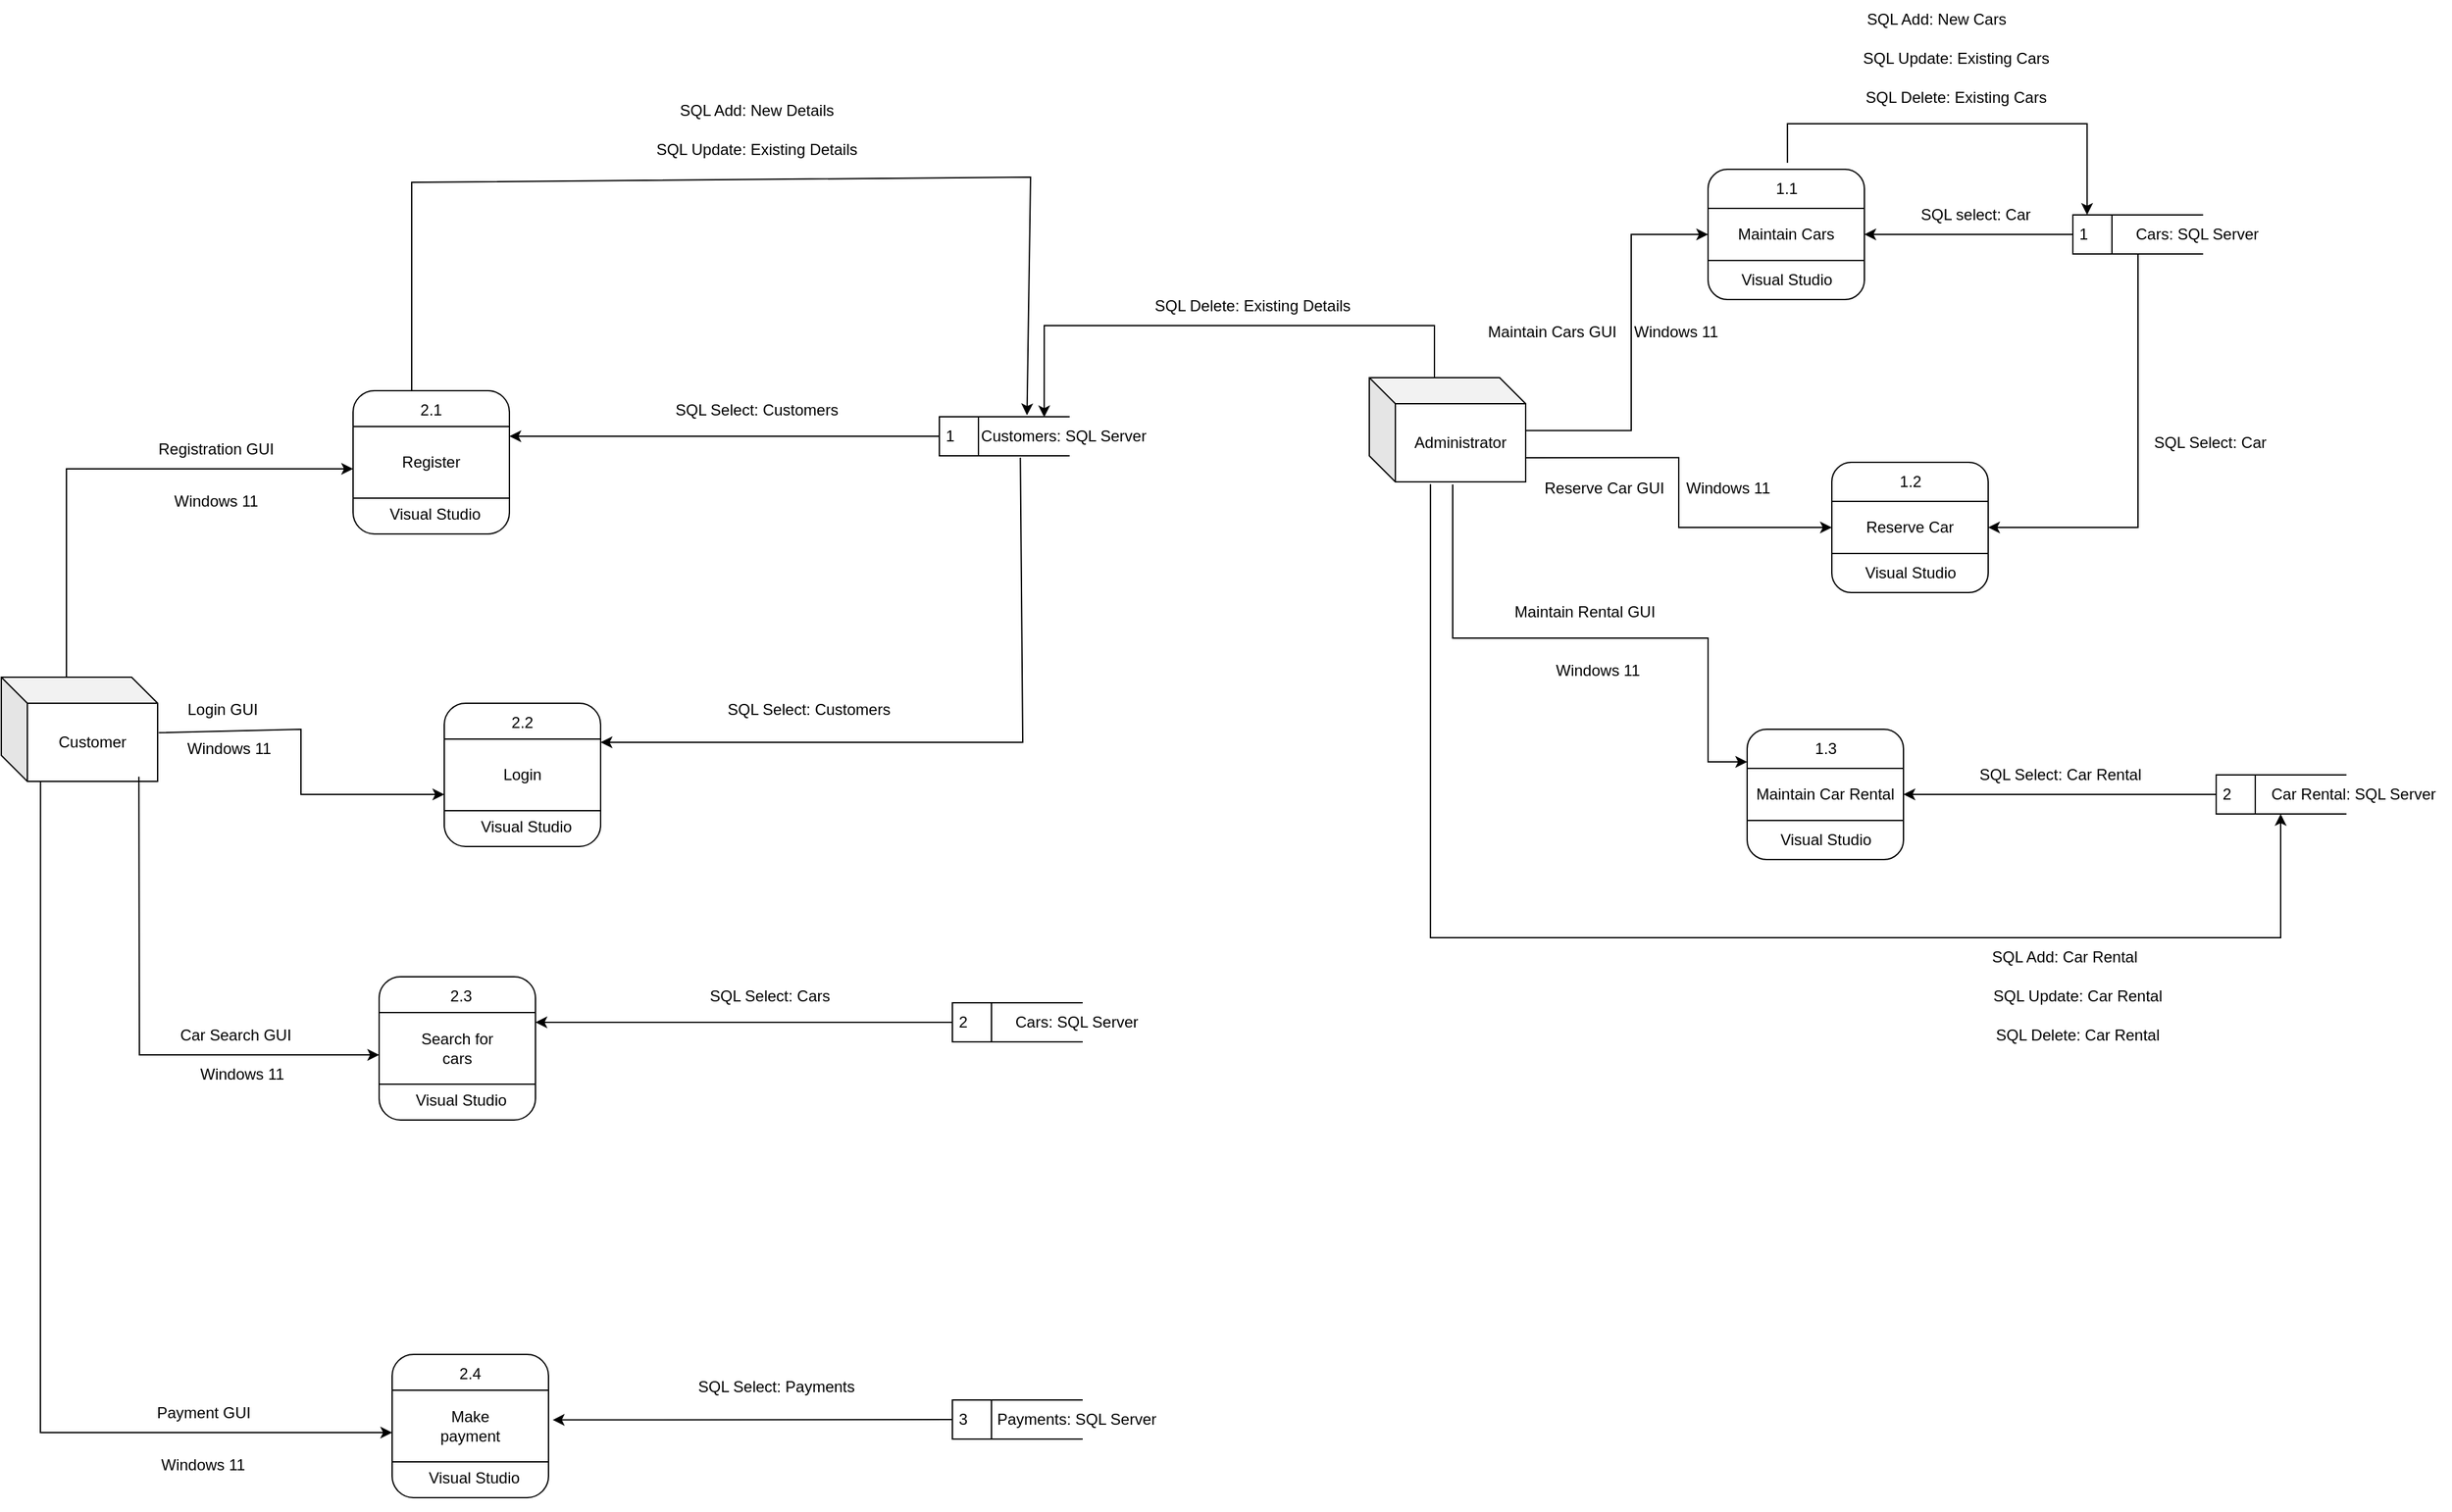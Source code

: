 <mxfile version="24.7.5">
  <diagram id="wpX-m4dD9K_FpWksrhWs" name="Page-1">
    <mxGraphModel dx="2072" dy="1308" grid="1" gridSize="10" guides="1" tooltips="1" connect="1" arrows="1" fold="1" page="1" pageScale="1" pageWidth="2339" pageHeight="3300" math="0" shadow="0">
      <root>
        <mxCell id="0" />
        <mxCell id="1" parent="0" />
        <mxCell id="xrAz5xTqvXuiLy7rIOPw-1" value="" style="group" vertex="1" connectable="0" parent="1">
          <mxGeometry x="30" y="300" width="1880" height="1160" as="geometry" />
        </mxCell>
        <mxCell id="g4HfAdTOZD5kONe--XSP-64" value="" style="group" parent="xrAz5xTqvXuiLy7rIOPw-1" vertex="1" connectable="0">
          <mxGeometry y="70" width="900" height="1090" as="geometry" />
        </mxCell>
        <mxCell id="g4HfAdTOZD5kONe--XSP-1" value="Customer" style="shape=cube;whiteSpace=wrap;html=1;boundedLbl=1;backgroundOutline=1;darkOpacity=0.05;darkOpacity2=0.1;movable=1;resizable=1;rotatable=1;deletable=1;editable=1;locked=0;connectable=1;" parent="g4HfAdTOZD5kONe--XSP-64" vertex="1">
          <mxGeometry y="450" width="120" height="80" as="geometry" />
        </mxCell>
        <mxCell id="g4HfAdTOZD5kONe--XSP-2" value="" style="group;movable=1;resizable=1;rotatable=1;deletable=1;editable=1;locked=0;connectable=1;" parent="g4HfAdTOZD5kONe--XSP-64" vertex="1" connectable="0">
          <mxGeometry x="270" y="230" width="120" height="120" as="geometry" />
        </mxCell>
        <mxCell id="g4HfAdTOZD5kONe--XSP-3" value="" style="rounded=1;whiteSpace=wrap;html=1;movable=1;resizable=1;rotatable=1;deletable=1;editable=1;locked=0;connectable=1;" parent="g4HfAdTOZD5kONe--XSP-2" vertex="1">
          <mxGeometry width="120" height="110" as="geometry" />
        </mxCell>
        <mxCell id="g4HfAdTOZD5kONe--XSP-4" value="" style="endArrow=none;html=1;rounded=0;movable=1;resizable=1;rotatable=1;deletable=1;editable=1;locked=0;connectable=1;" parent="g4HfAdTOZD5kONe--XSP-2" edge="1">
          <mxGeometry width="50" height="50" relative="1" as="geometry">
            <mxPoint y="27.5" as="sourcePoint" />
            <mxPoint x="120" y="27.5" as="targetPoint" />
          </mxGeometry>
        </mxCell>
        <mxCell id="g4HfAdTOZD5kONe--XSP-5" value="" style="endArrow=none;html=1;rounded=0;movable=1;resizable=1;rotatable=1;deletable=1;editable=1;locked=0;connectable=1;" parent="g4HfAdTOZD5kONe--XSP-2" edge="1">
          <mxGeometry width="50" height="50" relative="1" as="geometry">
            <mxPoint y="82.5" as="sourcePoint" />
            <mxPoint x="120" y="82.5" as="targetPoint" />
          </mxGeometry>
        </mxCell>
        <mxCell id="g4HfAdTOZD5kONe--XSP-6" value="Register" style="text;html=1;align=center;verticalAlign=middle;whiteSpace=wrap;rounded=0;movable=1;resizable=1;rotatable=1;deletable=1;editable=1;locked=0;connectable=1;" parent="g4HfAdTOZD5kONe--XSP-2" vertex="1">
          <mxGeometry x="30" y="40" width="60" height="30" as="geometry" />
        </mxCell>
        <mxCell id="g4HfAdTOZD5kONe--XSP-7" value="Visual Studio" style="text;html=1;align=center;verticalAlign=middle;whiteSpace=wrap;rounded=0;movable=1;resizable=1;rotatable=1;deletable=1;editable=1;locked=0;connectable=1;" parent="g4HfAdTOZD5kONe--XSP-2" vertex="1">
          <mxGeometry x="22" y="80" width="82" height="30" as="geometry" />
        </mxCell>
        <mxCell id="g4HfAdTOZD5kONe--XSP-8" value="2.1" style="text;html=1;align=center;verticalAlign=middle;whiteSpace=wrap;rounded=0;movable=1;resizable=1;rotatable=1;deletable=1;editable=1;locked=0;connectable=1;" parent="g4HfAdTOZD5kONe--XSP-2" vertex="1">
          <mxGeometry x="30" width="60" height="30" as="geometry" />
        </mxCell>
        <mxCell id="g4HfAdTOZD5kONe--XSP-9" value="" style="endArrow=classic;html=1;rounded=0;edgeStyle=orthogonalEdgeStyle;movable=1;resizable=1;rotatable=1;deletable=1;editable=1;locked=0;connectable=1;" parent="g4HfAdTOZD5kONe--XSP-64" source="g4HfAdTOZD5kONe--XSP-1" edge="1">
          <mxGeometry width="50" height="50" relative="1" as="geometry">
            <mxPoint x="50" y="400" as="sourcePoint" />
            <mxPoint x="270" y="290" as="targetPoint" />
            <Array as="points">
              <mxPoint x="50" y="290" />
            </Array>
          </mxGeometry>
        </mxCell>
        <mxCell id="g4HfAdTOZD5kONe--XSP-10" value="" style="group;movable=1;resizable=1;rotatable=1;deletable=1;editable=1;locked=0;connectable=1;" parent="g4HfAdTOZD5kONe--XSP-64" vertex="1" connectable="0">
          <mxGeometry x="340" y="470" width="120" height="120" as="geometry" />
        </mxCell>
        <mxCell id="g4HfAdTOZD5kONe--XSP-11" value="" style="rounded=1;whiteSpace=wrap;html=1;movable=1;resizable=1;rotatable=1;deletable=1;editable=1;locked=0;connectable=1;" parent="g4HfAdTOZD5kONe--XSP-10" vertex="1">
          <mxGeometry width="120" height="110" as="geometry" />
        </mxCell>
        <mxCell id="g4HfAdTOZD5kONe--XSP-12" value="" style="endArrow=none;html=1;rounded=0;movable=1;resizable=1;rotatable=1;deletable=1;editable=1;locked=0;connectable=1;" parent="g4HfAdTOZD5kONe--XSP-10" edge="1">
          <mxGeometry width="50" height="50" relative="1" as="geometry">
            <mxPoint y="27.5" as="sourcePoint" />
            <mxPoint x="120" y="27.5" as="targetPoint" />
          </mxGeometry>
        </mxCell>
        <mxCell id="g4HfAdTOZD5kONe--XSP-13" value="" style="endArrow=none;html=1;rounded=0;movable=1;resizable=1;rotatable=1;deletable=1;editable=1;locked=0;connectable=1;" parent="g4HfAdTOZD5kONe--XSP-10" edge="1">
          <mxGeometry width="50" height="50" relative="1" as="geometry">
            <mxPoint y="82.5" as="sourcePoint" />
            <mxPoint x="120" y="82.5" as="targetPoint" />
          </mxGeometry>
        </mxCell>
        <mxCell id="g4HfAdTOZD5kONe--XSP-14" value="Login" style="text;html=1;align=center;verticalAlign=middle;whiteSpace=wrap;rounded=0;movable=1;resizable=1;rotatable=1;deletable=1;editable=1;locked=0;connectable=1;" parent="g4HfAdTOZD5kONe--XSP-10" vertex="1">
          <mxGeometry x="30" y="40" width="60" height="30" as="geometry" />
        </mxCell>
        <mxCell id="g4HfAdTOZD5kONe--XSP-15" value="Visual Studio" style="text;html=1;align=center;verticalAlign=middle;whiteSpace=wrap;rounded=0;movable=1;resizable=1;rotatable=1;deletable=1;editable=1;locked=0;connectable=1;" parent="g4HfAdTOZD5kONe--XSP-10" vertex="1">
          <mxGeometry x="22" y="80" width="82" height="30" as="geometry" />
        </mxCell>
        <mxCell id="g4HfAdTOZD5kONe--XSP-16" value="2.2" style="text;html=1;align=center;verticalAlign=middle;whiteSpace=wrap;rounded=0;movable=1;resizable=1;rotatable=1;deletable=1;editable=1;locked=0;connectable=1;" parent="g4HfAdTOZD5kONe--XSP-10" vertex="1">
          <mxGeometry x="30" width="60" height="30" as="geometry" />
        </mxCell>
        <mxCell id="g4HfAdTOZD5kONe--XSP-17" value="" style="endArrow=classic;html=1;rounded=0;exitX=1.007;exitY=0.533;exitDx=0;exitDy=0;exitPerimeter=0;movable=1;resizable=1;rotatable=1;deletable=1;editable=1;locked=0;connectable=1;" parent="g4HfAdTOZD5kONe--XSP-64" source="g4HfAdTOZD5kONe--XSP-1" edge="1">
          <mxGeometry width="50" height="50" relative="1" as="geometry">
            <mxPoint x="240" y="540" as="sourcePoint" />
            <mxPoint x="340" y="540" as="targetPoint" />
            <Array as="points">
              <mxPoint x="230" y="490" />
              <mxPoint x="230" y="540" />
            </Array>
          </mxGeometry>
        </mxCell>
        <mxCell id="g4HfAdTOZD5kONe--XSP-18" value="" style="group;movable=1;resizable=1;rotatable=1;deletable=1;editable=1;locked=0;connectable=1;" parent="g4HfAdTOZD5kONe--XSP-64" vertex="1" connectable="0">
          <mxGeometry x="290" y="680" width="120" height="120" as="geometry" />
        </mxCell>
        <mxCell id="g4HfAdTOZD5kONe--XSP-19" value="" style="rounded=1;whiteSpace=wrap;html=1;movable=1;resizable=1;rotatable=1;deletable=1;editable=1;locked=0;connectable=1;" parent="g4HfAdTOZD5kONe--XSP-18" vertex="1">
          <mxGeometry width="120" height="110" as="geometry" />
        </mxCell>
        <mxCell id="g4HfAdTOZD5kONe--XSP-20" value="" style="endArrow=none;html=1;rounded=0;movable=1;resizable=1;rotatable=1;deletable=1;editable=1;locked=0;connectable=1;" parent="g4HfAdTOZD5kONe--XSP-18" edge="1">
          <mxGeometry width="50" height="50" relative="1" as="geometry">
            <mxPoint y="27.5" as="sourcePoint" />
            <mxPoint x="120" y="27.5" as="targetPoint" />
          </mxGeometry>
        </mxCell>
        <mxCell id="g4HfAdTOZD5kONe--XSP-21" value="" style="endArrow=none;html=1;rounded=0;movable=1;resizable=1;rotatable=1;deletable=1;editable=1;locked=0;connectable=1;" parent="g4HfAdTOZD5kONe--XSP-18" edge="1">
          <mxGeometry width="50" height="50" relative="1" as="geometry">
            <mxPoint y="82.5" as="sourcePoint" />
            <mxPoint x="120" y="82.5" as="targetPoint" />
          </mxGeometry>
        </mxCell>
        <mxCell id="g4HfAdTOZD5kONe--XSP-22" value="Search for cars" style="text;html=1;align=center;verticalAlign=middle;whiteSpace=wrap;rounded=0;movable=1;resizable=1;rotatable=1;deletable=1;editable=1;locked=0;connectable=1;" parent="g4HfAdTOZD5kONe--XSP-18" vertex="1">
          <mxGeometry x="30" y="40" width="60" height="30" as="geometry" />
        </mxCell>
        <mxCell id="g4HfAdTOZD5kONe--XSP-23" value="Visual Studio" style="text;html=1;align=center;verticalAlign=middle;whiteSpace=wrap;rounded=0;movable=1;resizable=1;rotatable=1;deletable=1;editable=1;locked=0;connectable=1;" parent="g4HfAdTOZD5kONe--XSP-18" vertex="1">
          <mxGeometry x="22" y="80" width="82" height="30" as="geometry" />
        </mxCell>
        <mxCell id="g4HfAdTOZD5kONe--XSP-24" value="2.3" style="text;html=1;align=center;verticalAlign=middle;whiteSpace=wrap;rounded=0;movable=1;resizable=1;rotatable=1;deletable=1;editable=1;locked=0;connectable=1;" parent="g4HfAdTOZD5kONe--XSP-18" vertex="1">
          <mxGeometry x="33" width="60" height="30" as="geometry" />
        </mxCell>
        <mxCell id="g4HfAdTOZD5kONe--XSP-25" value="" style="endArrow=classic;html=1;rounded=0;exitX=0.88;exitY=0.954;exitDx=0;exitDy=0;exitPerimeter=0;movable=1;resizable=1;rotatable=1;deletable=1;editable=1;locked=0;connectable=1;" parent="g4HfAdTOZD5kONe--XSP-64" source="g4HfAdTOZD5kONe--XSP-1" edge="1">
          <mxGeometry width="50" height="50" relative="1" as="geometry">
            <mxPoint x="200" y="750" as="sourcePoint" />
            <mxPoint x="290" y="740" as="targetPoint" />
            <Array as="points">
              <mxPoint x="106" y="740" />
            </Array>
          </mxGeometry>
        </mxCell>
        <mxCell id="g4HfAdTOZD5kONe--XSP-26" value="" style="group;movable=1;resizable=1;rotatable=1;deletable=1;editable=1;locked=0;connectable=1;" parent="g4HfAdTOZD5kONe--XSP-64" vertex="1" connectable="0">
          <mxGeometry x="300" y="970" width="120" height="120" as="geometry" />
        </mxCell>
        <mxCell id="g4HfAdTOZD5kONe--XSP-27" value="" style="rounded=1;whiteSpace=wrap;html=1;movable=1;resizable=1;rotatable=1;deletable=1;editable=1;locked=0;connectable=1;" parent="g4HfAdTOZD5kONe--XSP-26" vertex="1">
          <mxGeometry width="120" height="110" as="geometry" />
        </mxCell>
        <mxCell id="g4HfAdTOZD5kONe--XSP-28" value="" style="endArrow=none;html=1;rounded=0;movable=1;resizable=1;rotatable=1;deletable=1;editable=1;locked=0;connectable=1;" parent="g4HfAdTOZD5kONe--XSP-26" edge="1">
          <mxGeometry width="50" height="50" relative="1" as="geometry">
            <mxPoint y="27.5" as="sourcePoint" />
            <mxPoint x="120" y="27.5" as="targetPoint" />
          </mxGeometry>
        </mxCell>
        <mxCell id="g4HfAdTOZD5kONe--XSP-29" value="" style="endArrow=none;html=1;rounded=0;movable=1;resizable=1;rotatable=1;deletable=1;editable=1;locked=0;connectable=1;" parent="g4HfAdTOZD5kONe--XSP-26" edge="1">
          <mxGeometry width="50" height="50" relative="1" as="geometry">
            <mxPoint y="82.5" as="sourcePoint" />
            <mxPoint x="120" y="82.5" as="targetPoint" />
          </mxGeometry>
        </mxCell>
        <mxCell id="g4HfAdTOZD5kONe--XSP-30" value="Make payment" style="text;html=1;align=center;verticalAlign=middle;whiteSpace=wrap;rounded=0;movable=1;resizable=1;rotatable=1;deletable=1;editable=1;locked=0;connectable=1;" parent="g4HfAdTOZD5kONe--XSP-26" vertex="1">
          <mxGeometry x="30" y="40" width="60" height="30" as="geometry" />
        </mxCell>
        <mxCell id="g4HfAdTOZD5kONe--XSP-31" value="Visual Studio" style="text;html=1;align=center;verticalAlign=middle;whiteSpace=wrap;rounded=0;movable=1;resizable=1;rotatable=1;deletable=1;editable=1;locked=0;connectable=1;" parent="g4HfAdTOZD5kONe--XSP-26" vertex="1">
          <mxGeometry x="22" y="80" width="82" height="30" as="geometry" />
        </mxCell>
        <mxCell id="g4HfAdTOZD5kONe--XSP-32" value="2.4" style="text;html=1;align=center;verticalAlign=middle;whiteSpace=wrap;rounded=0;movable=1;resizable=1;rotatable=1;deletable=1;editable=1;locked=0;connectable=1;" parent="g4HfAdTOZD5kONe--XSP-26" vertex="1">
          <mxGeometry x="30" width="60" height="30" as="geometry" />
        </mxCell>
        <mxCell id="g4HfAdTOZD5kONe--XSP-33" value="" style="endArrow=classic;html=1;rounded=0;exitX=0.251;exitY=0.996;exitDx=0;exitDy=0;exitPerimeter=0;movable=1;resizable=1;rotatable=1;deletable=1;editable=1;locked=0;connectable=1;" parent="g4HfAdTOZD5kONe--XSP-64" source="g4HfAdTOZD5kONe--XSP-1" edge="1">
          <mxGeometry width="50" height="50" relative="1" as="geometry">
            <mxPoint x="130" y="880" as="sourcePoint" />
            <mxPoint x="300" y="1030" as="targetPoint" />
            <Array as="points">
              <mxPoint x="30" y="1030" />
            </Array>
          </mxGeometry>
        </mxCell>
        <mxCell id="g4HfAdTOZD5kONe--XSP-34" value="Windows 11" style="text;html=1;align=center;verticalAlign=middle;whiteSpace=wrap;rounded=0;movable=1;resizable=1;rotatable=1;deletable=1;editable=1;locked=0;connectable=1;" parent="g4HfAdTOZD5kONe--XSP-64" vertex="1">
          <mxGeometry x="130" y="300" width="70" height="30" as="geometry" />
        </mxCell>
        <mxCell id="g4HfAdTOZD5kONe--XSP-35" value="Windows 11" style="text;html=1;align=center;verticalAlign=middle;whiteSpace=wrap;rounded=0;movable=1;resizable=1;rotatable=1;deletable=1;editable=1;locked=0;connectable=1;" parent="g4HfAdTOZD5kONe--XSP-64" vertex="1">
          <mxGeometry x="140" y="490" width="70" height="30" as="geometry" />
        </mxCell>
        <mxCell id="g4HfAdTOZD5kONe--XSP-36" value="Windows 11" style="text;html=1;align=center;verticalAlign=middle;whiteSpace=wrap;rounded=0;movable=1;resizable=1;rotatable=1;deletable=1;editable=1;locked=0;connectable=1;" parent="g4HfAdTOZD5kONe--XSP-64" vertex="1">
          <mxGeometry x="150" y="740" width="70" height="30" as="geometry" />
        </mxCell>
        <mxCell id="g4HfAdTOZD5kONe--XSP-37" value="Windows 11" style="text;html=1;align=center;verticalAlign=middle;whiteSpace=wrap;rounded=0;movable=1;resizable=1;rotatable=1;deletable=1;editable=1;locked=0;connectable=1;" parent="g4HfAdTOZD5kONe--XSP-64" vertex="1">
          <mxGeometry x="120" y="1040" width="70" height="30" as="geometry" />
        </mxCell>
        <mxCell id="g4HfAdTOZD5kONe--XSP-38" value="Registration GUI" style="text;html=1;align=center;verticalAlign=middle;whiteSpace=wrap;rounded=0;movable=1;resizable=1;rotatable=1;deletable=1;editable=1;locked=0;connectable=1;" parent="g4HfAdTOZD5kONe--XSP-64" vertex="1">
          <mxGeometry x="115" y="260" width="100" height="30" as="geometry" />
        </mxCell>
        <mxCell id="g4HfAdTOZD5kONe--XSP-39" value="Login GUI" style="text;html=1;align=center;verticalAlign=middle;whiteSpace=wrap;rounded=0;movable=1;resizable=1;rotatable=1;deletable=1;editable=1;locked=0;connectable=1;" parent="g4HfAdTOZD5kONe--XSP-64" vertex="1">
          <mxGeometry x="140" y="460" width="60" height="30" as="geometry" />
        </mxCell>
        <mxCell id="g4HfAdTOZD5kONe--XSP-40" value="Car Search GUI" style="text;html=1;align=center;verticalAlign=middle;whiteSpace=wrap;rounded=0;movable=1;resizable=1;rotatable=1;deletable=1;editable=1;locked=0;connectable=1;" parent="g4HfAdTOZD5kONe--XSP-64" vertex="1">
          <mxGeometry x="130" y="710" width="100" height="30" as="geometry" />
        </mxCell>
        <mxCell id="g4HfAdTOZD5kONe--XSP-41" value="Payment GUI" style="text;html=1;align=center;verticalAlign=middle;whiteSpace=wrap;rounded=0;movable=1;resizable=1;rotatable=1;deletable=1;editable=1;locked=0;connectable=1;" parent="g4HfAdTOZD5kONe--XSP-64" vertex="1">
          <mxGeometry x="112.5" y="1000" width="85" height="30" as="geometry" />
        </mxCell>
        <mxCell id="g4HfAdTOZD5kONe--XSP-42" value="" style="endArrow=classic;html=1;rounded=0;entryX=0.315;entryY=-0.038;entryDx=0;entryDy=0;entryPerimeter=0;movable=1;resizable=1;rotatable=1;deletable=1;editable=1;locked=0;connectable=1;exitX=0.25;exitY=0;exitDx=0;exitDy=0;" parent="g4HfAdTOZD5kONe--XSP-64" source="g4HfAdTOZD5kONe--XSP-8" target="g4HfAdTOZD5kONe--XSP-45" edge="1">
          <mxGeometry width="50" height="50" relative="1" as="geometry">
            <mxPoint x="320" y="220" as="sourcePoint" />
            <mxPoint x="791.14" y="256" as="targetPoint" />
            <Array as="points">
              <mxPoint x="315" y="70" />
              <mxPoint x="790" y="66" />
            </Array>
          </mxGeometry>
        </mxCell>
        <mxCell id="g4HfAdTOZD5kONe--XSP-43" value="" style="group;movable=1;resizable=1;rotatable=1;deletable=1;editable=1;locked=0;connectable=1;" parent="g4HfAdTOZD5kONe--XSP-64" vertex="1" connectable="0">
          <mxGeometry x="720" y="250" width="170" height="30" as="geometry" />
        </mxCell>
        <mxCell id="g4HfAdTOZD5kONe--XSP-44" value="1" style="html=1;dashed=0;whiteSpace=wrap;shape=mxgraph.dfd.dataStoreID;align=left;spacingLeft=3;points=[[0,0],[0.5,0],[1,0],[0,0.5],[1,0.5],[0,1],[0.5,1],[1,1]];movable=1;resizable=1;rotatable=1;deletable=1;editable=1;locked=0;connectable=1;" parent="g4HfAdTOZD5kONe--XSP-43" vertex="1">
          <mxGeometry width="100" height="30" as="geometry" />
        </mxCell>
        <mxCell id="g4HfAdTOZD5kONe--XSP-45" value="Customers: SQL Server" style="text;html=1;align=center;verticalAlign=middle;resizable=1;points=[];autosize=1;strokeColor=none;fillColor=none;movable=1;rotatable=1;deletable=1;editable=1;locked=0;connectable=1;" parent="g4HfAdTOZD5kONe--XSP-43" vertex="1">
          <mxGeometry x="20" width="150" height="30" as="geometry" />
        </mxCell>
        <mxCell id="g4HfAdTOZD5kONe--XSP-46" value="" style="endArrow=classic;html=1;rounded=0;exitX=0;exitY=0.5;exitDx=0;exitDy=0;movable=1;resizable=1;rotatable=1;deletable=1;editable=1;locked=0;connectable=1;" parent="g4HfAdTOZD5kONe--XSP-64" source="g4HfAdTOZD5kONe--XSP-44" edge="1">
          <mxGeometry width="50" height="50" relative="1" as="geometry">
            <mxPoint x="540" y="310" as="sourcePoint" />
            <mxPoint x="390" y="265" as="targetPoint" />
          </mxGeometry>
        </mxCell>
        <mxCell id="g4HfAdTOZD5kONe--XSP-47" value="" style="endArrow=classic;html=1;rounded=0;exitX=0.281;exitY=1.045;exitDx=0;exitDy=0;exitPerimeter=0;movable=1;resizable=1;rotatable=1;deletable=1;editable=1;locked=0;connectable=1;" parent="g4HfAdTOZD5kONe--XSP-64" source="g4HfAdTOZD5kONe--XSP-45" edge="1">
          <mxGeometry width="50" height="50" relative="1" as="geometry">
            <mxPoint x="520" y="460" as="sourcePoint" />
            <mxPoint x="460" y="500" as="targetPoint" />
            <Array as="points">
              <mxPoint x="784" y="500" />
              <mxPoint x="580" y="500" />
            </Array>
          </mxGeometry>
        </mxCell>
        <mxCell id="g4HfAdTOZD5kONe--XSP-48" value="SQL Add: New Details" style="text;html=1;align=center;verticalAlign=middle;whiteSpace=wrap;rounded=0;movable=1;resizable=1;rotatable=1;deletable=1;editable=1;locked=0;connectable=1;" parent="g4HfAdTOZD5kONe--XSP-64" vertex="1">
          <mxGeometry x="510" width="140" height="30" as="geometry" />
        </mxCell>
        <mxCell id="g4HfAdTOZD5kONe--XSP-49" value="SQL Update: Existing Details" style="text;html=1;align=center;verticalAlign=middle;whiteSpace=wrap;rounded=0;movable=1;resizable=1;rotatable=1;deletable=1;editable=1;locked=0;connectable=1;" parent="g4HfAdTOZD5kONe--XSP-64" vertex="1">
          <mxGeometry x="495" y="30" width="170" height="30" as="geometry" />
        </mxCell>
        <mxCell id="g4HfAdTOZD5kONe--XSP-50" value="SQL Select: Customers" style="text;html=1;align=center;verticalAlign=middle;whiteSpace=wrap;rounded=0;" parent="g4HfAdTOZD5kONe--XSP-64" vertex="1">
          <mxGeometry x="510" y="230" width="140" height="30" as="geometry" />
        </mxCell>
        <mxCell id="g4HfAdTOZD5kONe--XSP-51" value="SQL Select: Customers" style="text;html=1;align=center;verticalAlign=middle;whiteSpace=wrap;rounded=0;" parent="g4HfAdTOZD5kONe--XSP-64" vertex="1">
          <mxGeometry x="550" y="460" width="140" height="30" as="geometry" />
        </mxCell>
        <mxCell id="g4HfAdTOZD5kONe--XSP-52" value="" style="group;movable=1;resizable=1;rotatable=1;deletable=1;editable=1;locked=0;connectable=1;" parent="g4HfAdTOZD5kONe--XSP-64" vertex="1" connectable="0">
          <mxGeometry x="730" y="700" width="160" height="30" as="geometry" />
        </mxCell>
        <mxCell id="g4HfAdTOZD5kONe--XSP-53" value="2" style="html=1;dashed=0;whiteSpace=wrap;shape=mxgraph.dfd.dataStoreID;align=left;spacingLeft=3;points=[[0,0],[0.5,0],[1,0],[0,0.5],[1,0.5],[0,1],[0.5,1],[1,1]];" parent="g4HfAdTOZD5kONe--XSP-52" vertex="1">
          <mxGeometry width="100" height="30" as="geometry" />
        </mxCell>
        <mxCell id="g4HfAdTOZD5kONe--XSP-54" value="Cars: SQL Server" style="text;html=1;align=center;verticalAlign=middle;resizable=0;points=[];autosize=1;strokeColor=none;fillColor=none;movable=0;rotatable=0;deletable=0;editable=0;locked=1;connectable=0;" parent="g4HfAdTOZD5kONe--XSP-52" vertex="1">
          <mxGeometry x="35" width="120" height="30" as="geometry" />
        </mxCell>
        <mxCell id="g4HfAdTOZD5kONe--XSP-55" value="" style="endArrow=classic;html=1;rounded=0;exitX=0;exitY=0.5;exitDx=0;exitDy=0;" parent="g4HfAdTOZD5kONe--XSP-64" source="g4HfAdTOZD5kONe--XSP-52" edge="1">
          <mxGeometry width="50" height="50" relative="1" as="geometry">
            <mxPoint x="540" y="730" as="sourcePoint" />
            <mxPoint x="410" y="715" as="targetPoint" />
          </mxGeometry>
        </mxCell>
        <mxCell id="g4HfAdTOZD5kONe--XSP-56" value="SQL Select: Cars" style="text;html=1;align=center;verticalAlign=middle;whiteSpace=wrap;rounded=0;" parent="g4HfAdTOZD5kONe--XSP-64" vertex="1">
          <mxGeometry x="520" y="680" width="140" height="30" as="geometry" />
        </mxCell>
        <mxCell id="g4HfAdTOZD5kONe--XSP-57" value="" style="group;movable=1;resizable=1;rotatable=1;deletable=1;editable=1;locked=0;connectable=1;" parent="g4HfAdTOZD5kONe--XSP-64" vertex="1" connectable="0">
          <mxGeometry x="730" y="1005" width="170" height="30" as="geometry" />
        </mxCell>
        <mxCell id="g4HfAdTOZD5kONe--XSP-58" value="3" style="html=1;dashed=0;whiteSpace=wrap;shape=mxgraph.dfd.dataStoreID;align=left;spacingLeft=3;points=[[0,0],[0.5,0],[1,0],[0,0.5],[1,0.5],[0,1],[0.5,1],[1,1]];" parent="g4HfAdTOZD5kONe--XSP-57" vertex="1">
          <mxGeometry width="100" height="30" as="geometry" />
        </mxCell>
        <mxCell id="g4HfAdTOZD5kONe--XSP-59" value="Payments: SQL Server" style="text;html=1;align=center;verticalAlign=middle;resizable=1;points=[];autosize=1;strokeColor=none;fillColor=none;movable=1;rotatable=1;deletable=1;editable=1;locked=0;connectable=1;" parent="g4HfAdTOZD5kONe--XSP-57" vertex="1">
          <mxGeometry x="20" width="150" height="30" as="geometry" />
        </mxCell>
        <mxCell id="g4HfAdTOZD5kONe--XSP-60" value="" style="endArrow=classic;html=1;rounded=0;exitX=0;exitY=0.5;exitDx=0;exitDy=0;entryX=1.027;entryY=0.419;entryDx=0;entryDy=0;entryPerimeter=0;" parent="g4HfAdTOZD5kONe--XSP-64" source="g4HfAdTOZD5kONe--XSP-57" target="g4HfAdTOZD5kONe--XSP-26" edge="1">
          <mxGeometry width="50" height="50" relative="1" as="geometry">
            <mxPoint x="570" y="1010" as="sourcePoint" />
            <mxPoint x="620" y="960" as="targetPoint" />
          </mxGeometry>
        </mxCell>
        <mxCell id="g4HfAdTOZD5kONe--XSP-61" value="SQL Select: Payments" style="text;html=1;align=center;verticalAlign=middle;whiteSpace=wrap;rounded=0;" parent="g4HfAdTOZD5kONe--XSP-64" vertex="1">
          <mxGeometry x="525" y="980" width="140" height="30" as="geometry" />
        </mxCell>
        <mxCell id="g4HfAdTOZD5kONe--XSP-66" value="" style="endArrow=none;html=1;rounded=0;entryX=0;entryY=0;entryDx=50;entryDy=0;entryPerimeter=0;exitX=0.403;exitY=0.013;exitDx=0;exitDy=0;exitPerimeter=0;edgeStyle=orthogonalEdgeStyle;endFill=0;startArrow=classic;startFill=1;" parent="xrAz5xTqvXuiLy7rIOPw-1" source="g4HfAdTOZD5kONe--XSP-45" target="zfSiTGVrnIid_Ltjrx59-2" edge="1">
          <mxGeometry width="50" height="50" relative="1" as="geometry">
            <mxPoint x="830" y="260" as="sourcePoint" />
            <mxPoint x="996.45" y="260" as="targetPoint" />
            <Array as="points">
              <mxPoint x="801" y="250" />
              <mxPoint x="1100" y="250" />
            </Array>
          </mxGeometry>
        </mxCell>
        <mxCell id="g4HfAdTOZD5kONe--XSP-67" value="SQL Delete: Existing Details" style="text;html=1;align=center;verticalAlign=middle;resizable=1;points=[];autosize=1;strokeColor=none;fillColor=none;movable=1;rotatable=1;deletable=1;editable=1;locked=0;connectable=1;container=0;" parent="xrAz5xTqvXuiLy7rIOPw-1" vertex="1">
          <mxGeometry x="875" y="220" width="170" height="30" as="geometry" />
        </mxCell>
        <mxCell id="zfSiTGVrnIid_Ltjrx59-1" value="SQL Add: New Cars" style="text;html=1;align=center;verticalAlign=middle;resizable=1;points=[];autosize=1;strokeColor=none;fillColor=none;movable=1;rotatable=1;deletable=1;editable=1;locked=0;connectable=1;container=0;" parent="xrAz5xTqvXuiLy7rIOPw-1" vertex="1">
          <mxGeometry x="1420" width="130" height="30" as="geometry" />
        </mxCell>
        <mxCell id="zfSiTGVrnIid_Ltjrx59-2" value="Administrator" style="shape=cube;whiteSpace=wrap;html=1;boundedLbl=1;backgroundOutline=1;darkOpacity=0.05;darkOpacity2=0.1;movable=1;resizable=1;rotatable=1;deletable=1;editable=1;locked=0;connectable=1;container=0;" parent="xrAz5xTqvXuiLy7rIOPw-1" vertex="1">
          <mxGeometry x="1050" y="290" width="120" height="80" as="geometry" />
        </mxCell>
        <mxCell id="zfSiTGVrnIid_Ltjrx59-3" value="" style="endArrow=classic;html=1;rounded=0;edgeStyle=orthogonalEdgeStyle;entryX=0;entryY=0.5;entryDx=0;entryDy=0;exitX=1.004;exitY=0.508;exitDx=0;exitDy=0;exitPerimeter=0;movable=1;resizable=1;rotatable=1;deletable=1;editable=1;locked=0;connectable=1;" parent="xrAz5xTqvXuiLy7rIOPw-1" source="zfSiTGVrnIid_Ltjrx59-2" target="zfSiTGVrnIid_Ltjrx59-13" edge="1">
          <mxGeometry width="50" height="50" relative="1" as="geometry">
            <mxPoint x="1200" y="330" as="sourcePoint" />
            <mxPoint x="1250" y="190" as="targetPoint" />
            <Array as="points">
              <mxPoint x="1251" y="331" />
              <mxPoint x="1251" y="180" />
            </Array>
          </mxGeometry>
        </mxCell>
        <mxCell id="zfSiTGVrnIid_Ltjrx59-4" value="Windows 11" style="text;html=1;align=center;verticalAlign=middle;resizable=1;points=[];autosize=1;strokeColor=none;fillColor=none;movable=1;rotatable=1;deletable=1;editable=1;locked=0;connectable=1;container=0;" parent="xrAz5xTqvXuiLy7rIOPw-1" vertex="1">
          <mxGeometry x="1240" y="240" width="90" height="30" as="geometry" />
        </mxCell>
        <mxCell id="zfSiTGVrnIid_Ltjrx59-5" value="Maintain Cars GUI" style="text;html=1;align=center;verticalAlign=middle;resizable=1;points=[];autosize=1;strokeColor=none;fillColor=none;movable=1;rotatable=1;deletable=1;editable=1;locked=0;connectable=1;container=0;" parent="xrAz5xTqvXuiLy7rIOPw-1" vertex="1">
          <mxGeometry x="1130" y="240" width="120" height="30" as="geometry" />
        </mxCell>
        <mxCell id="zfSiTGVrnIid_Ltjrx59-9" value="" style="endArrow=classic;html=1;rounded=0;exitX=0;exitY=0.5;exitDx=0;exitDy=0;entryX=1;entryY=0.5;entryDx=0;entryDy=0;movable=1;resizable=1;rotatable=1;deletable=1;editable=1;locked=0;connectable=1;" parent="xrAz5xTqvXuiLy7rIOPw-1" source="zfSiTGVrnIid_Ltjrx59-7" target="zfSiTGVrnIid_Ltjrx59-13" edge="1">
          <mxGeometry width="50" height="50" relative="1" as="geometry">
            <mxPoint x="1440" y="250" as="sourcePoint" />
            <mxPoint x="1400" y="250" as="targetPoint" />
          </mxGeometry>
        </mxCell>
        <mxCell id="zfSiTGVrnIid_Ltjrx59-10" value="SQL select: Car" style="text;html=1;align=center;verticalAlign=middle;resizable=1;points=[];autosize=1;strokeColor=none;fillColor=none;movable=1;rotatable=1;deletable=1;editable=1;locked=0;connectable=1;container=0;" parent="xrAz5xTqvXuiLy7rIOPw-1" vertex="1">
          <mxGeometry x="1460" y="150" width="110" height="30" as="geometry" />
        </mxCell>
        <mxCell id="zfSiTGVrnIid_Ltjrx59-11" value="SQL Update: Existing Cars" style="text;html=1;align=center;verticalAlign=middle;resizable=1;points=[];autosize=1;strokeColor=none;fillColor=none;movable=1;rotatable=1;deletable=1;editable=1;locked=0;connectable=1;container=0;" parent="xrAz5xTqvXuiLy7rIOPw-1" vertex="1">
          <mxGeometry x="1415" y="30" width="170" height="30" as="geometry" />
        </mxCell>
        <mxCell id="zfSiTGVrnIid_Ltjrx59-12" value="SQL Delete: Existing Cars" style="text;html=1;align=center;verticalAlign=middle;resizable=1;points=[];autosize=1;strokeColor=none;fillColor=none;movable=1;rotatable=1;deletable=1;editable=1;locked=0;connectable=1;container=0;" parent="xrAz5xTqvXuiLy7rIOPw-1" vertex="1">
          <mxGeometry x="1420" y="60" width="160" height="30" as="geometry" />
        </mxCell>
        <mxCell id="zfSiTGVrnIid_Ltjrx59-13" value="Maintain Cars" style="rounded=1;whiteSpace=wrap;html=1;movable=1;resizable=1;rotatable=1;deletable=1;editable=1;locked=0;connectable=1;container=0;" parent="xrAz5xTqvXuiLy7rIOPw-1" vertex="1">
          <mxGeometry x="1310" y="130" width="120" height="100" as="geometry" />
        </mxCell>
        <mxCell id="zfSiTGVrnIid_Ltjrx59-14" value="" style="endArrow=none;html=1;rounded=0;movable=1;resizable=1;rotatable=1;deletable=1;editable=1;locked=0;connectable=1;" parent="xrAz5xTqvXuiLy7rIOPw-1" edge="1">
          <mxGeometry width="50" height="50" relative="1" as="geometry">
            <mxPoint x="1310" y="160" as="sourcePoint" />
            <mxPoint x="1430" y="160" as="targetPoint" />
          </mxGeometry>
        </mxCell>
        <mxCell id="zfSiTGVrnIid_Ltjrx59-15" value="" style="endArrow=none;html=1;rounded=0;movable=1;resizable=1;rotatable=1;deletable=1;editable=1;locked=0;connectable=1;" parent="xrAz5xTqvXuiLy7rIOPw-1" edge="1">
          <mxGeometry width="50" height="50" relative="1" as="geometry">
            <mxPoint x="1310" y="200" as="sourcePoint" />
            <mxPoint x="1430" y="200" as="targetPoint" />
          </mxGeometry>
        </mxCell>
        <mxCell id="zfSiTGVrnIid_Ltjrx59-16" value="1.1" style="text;html=1;align=center;verticalAlign=middle;resizable=1;points=[];autosize=1;strokeColor=none;fillColor=none;movable=1;rotatable=1;deletable=1;editable=1;locked=0;connectable=1;container=0;" parent="xrAz5xTqvXuiLy7rIOPw-1" vertex="1">
          <mxGeometry x="1350" y="130" width="40" height="30" as="geometry" />
        </mxCell>
        <mxCell id="zfSiTGVrnIid_Ltjrx59-17" value="Visual Studio" style="text;html=1;align=center;verticalAlign=middle;resizable=1;points=[];autosize=1;strokeColor=none;fillColor=none;movable=1;rotatable=1;deletable=1;editable=1;locked=0;connectable=1;container=0;" parent="xrAz5xTqvXuiLy7rIOPw-1" vertex="1">
          <mxGeometry x="1325" y="200" width="90" height="30" as="geometry" />
        </mxCell>
        <mxCell id="zfSiTGVrnIid_Ltjrx59-18" value="" style="endArrow=classic;html=1;rounded=0;edgeStyle=orthogonalEdgeStyle;entryX=0;entryY=0.5;entryDx=0;entryDy=0;exitX=1.004;exitY=0.768;exitDx=0;exitDy=0;exitPerimeter=0;movable=1;resizable=1;rotatable=1;deletable=1;editable=1;locked=0;connectable=1;" parent="xrAz5xTqvXuiLy7rIOPw-1" source="zfSiTGVrnIid_Ltjrx59-2" target="zfSiTGVrnIid_Ltjrx59-23" edge="1">
          <mxGeometry width="50" height="50" relative="1" as="geometry">
            <mxPoint x="1199.52" y="364.74" as="sourcePoint" />
            <mxPoint x="1249.52" y="314.74" as="targetPoint" />
          </mxGeometry>
        </mxCell>
        <mxCell id="zfSiTGVrnIid_Ltjrx59-19" value="" style="endArrow=classic;html=1;rounded=0;edgeStyle=orthogonalEdgeStyle;entryX=1;entryY=0.5;entryDx=0;entryDy=0;movable=1;resizable=1;rotatable=1;deletable=1;editable=1;locked=0;connectable=1;" parent="xrAz5xTqvXuiLy7rIOPw-1" target="zfSiTGVrnIid_Ltjrx59-23" edge="1">
          <mxGeometry width="50" height="50" relative="1" as="geometry">
            <mxPoint x="1640" y="195" as="sourcePoint" />
            <mxPoint x="1500" y="410" as="targetPoint" />
            <Array as="points">
              <mxPoint x="1640" y="405" />
            </Array>
          </mxGeometry>
        </mxCell>
        <mxCell id="zfSiTGVrnIid_Ltjrx59-20" value="SQL Select: Car" style="text;html=1;align=center;verticalAlign=middle;resizable=1;points=[];autosize=1;strokeColor=none;fillColor=none;movable=1;rotatable=1;deletable=1;editable=1;locked=0;connectable=1;container=0;" parent="xrAz5xTqvXuiLy7rIOPw-1" vertex="1">
          <mxGeometry x="1640" y="325" width="110" height="30" as="geometry" />
        </mxCell>
        <mxCell id="zfSiTGVrnIid_Ltjrx59-21" value="Windows 11" style="text;html=1;align=center;verticalAlign=middle;resizable=1;points=[];autosize=1;strokeColor=none;fillColor=none;movable=1;rotatable=1;deletable=1;editable=1;locked=0;connectable=1;container=0;" parent="xrAz5xTqvXuiLy7rIOPw-1" vertex="1">
          <mxGeometry x="1280" y="360" width="90" height="30" as="geometry" />
        </mxCell>
        <mxCell id="zfSiTGVrnIid_Ltjrx59-22" value="Reserve Car GUI" style="text;html=1;align=center;verticalAlign=middle;resizable=1;points=[];autosize=1;strokeColor=none;fillColor=none;movable=1;rotatable=1;deletable=1;editable=1;locked=0;connectable=1;container=0;" parent="xrAz5xTqvXuiLy7rIOPw-1" vertex="1">
          <mxGeometry x="1170" y="360" width="120" height="30" as="geometry" />
        </mxCell>
        <mxCell id="zfSiTGVrnIid_Ltjrx59-23" value="Reserve Car" style="rounded=1;whiteSpace=wrap;html=1;movable=1;resizable=1;rotatable=1;deletable=1;editable=1;locked=0;connectable=1;container=0;" parent="xrAz5xTqvXuiLy7rIOPw-1" vertex="1">
          <mxGeometry x="1405" y="355" width="120" height="100" as="geometry" />
        </mxCell>
        <mxCell id="zfSiTGVrnIid_Ltjrx59-24" value="" style="endArrow=none;html=1;rounded=0;movable=1;resizable=1;rotatable=1;deletable=1;editable=1;locked=0;connectable=1;" parent="xrAz5xTqvXuiLy7rIOPw-1" edge="1">
          <mxGeometry width="50" height="50" relative="1" as="geometry">
            <mxPoint x="1405" y="385" as="sourcePoint" />
            <mxPoint x="1525" y="385" as="targetPoint" />
          </mxGeometry>
        </mxCell>
        <mxCell id="zfSiTGVrnIid_Ltjrx59-25" value="" style="endArrow=none;html=1;rounded=0;movable=1;resizable=1;rotatable=1;deletable=1;editable=1;locked=0;connectable=1;" parent="xrAz5xTqvXuiLy7rIOPw-1" edge="1">
          <mxGeometry width="50" height="50" relative="1" as="geometry">
            <mxPoint x="1405" y="425" as="sourcePoint" />
            <mxPoint x="1525" y="425" as="targetPoint" />
          </mxGeometry>
        </mxCell>
        <mxCell id="zfSiTGVrnIid_Ltjrx59-26" value="1.2" style="text;html=1;align=center;verticalAlign=middle;resizable=1;points=[];autosize=1;strokeColor=none;fillColor=none;movable=1;rotatable=1;deletable=1;editable=1;locked=0;connectable=1;container=0;" parent="xrAz5xTqvXuiLy7rIOPw-1" vertex="1">
          <mxGeometry x="1445" y="355" width="40" height="30" as="geometry" />
        </mxCell>
        <mxCell id="zfSiTGVrnIid_Ltjrx59-27" value="Visual Studio" style="text;html=1;align=center;verticalAlign=middle;resizable=1;points=[];autosize=1;strokeColor=none;fillColor=none;movable=1;rotatable=1;deletable=1;editable=1;locked=0;connectable=1;container=0;" parent="xrAz5xTqvXuiLy7rIOPw-1" vertex="1">
          <mxGeometry x="1420" y="425" width="90" height="30" as="geometry" />
        </mxCell>
        <mxCell id="zfSiTGVrnIid_Ltjrx59-34" value="2" style="html=1;dashed=0;whiteSpace=wrap;shape=mxgraph.dfd.dataStoreID;align=left;spacingLeft=3;points=[[0,0],[0.5,0],[1,0],[0,0.5],[1,0.5],[0,1],[0.5,1],[1,1]];movable=1;resizable=1;rotatable=1;deletable=1;editable=1;locked=0;connectable=1;container=0;" parent="xrAz5xTqvXuiLy7rIOPw-1" vertex="1">
          <mxGeometry x="1700" y="595" width="100" height="30" as="geometry" />
        </mxCell>
        <mxCell id="zfSiTGVrnIid_Ltjrx59-35" value="" style="endArrow=classic;html=1;rounded=0;edgeStyle=orthogonalEdgeStyle;entryX=0;entryY=0.25;entryDx=0;entryDy=0;movable=1;resizable=1;rotatable=1;deletable=1;editable=1;locked=0;connectable=1;" parent="xrAz5xTqvXuiLy7rIOPw-1" target="zfSiTGVrnIid_Ltjrx59-29" edge="1">
          <mxGeometry width="50" height="50" relative="1" as="geometry">
            <mxPoint x="1114" y="372" as="sourcePoint" />
            <mxPoint x="1170" y="480" as="targetPoint" />
            <Array as="points">
              <mxPoint x="1114" y="490" />
              <mxPoint x="1310" y="490" />
              <mxPoint x="1310" y="585" />
            </Array>
          </mxGeometry>
        </mxCell>
        <mxCell id="zfSiTGVrnIid_Ltjrx59-36" value="" style="endArrow=classic;html=1;rounded=0;entryX=1;entryY=0.5;entryDx=0;entryDy=0;exitX=0;exitY=0.5;exitDx=0;exitDy=0;movable=1;resizable=1;rotatable=1;deletable=1;editable=1;locked=0;connectable=1;" parent="xrAz5xTqvXuiLy7rIOPw-1" source="zfSiTGVrnIid_Ltjrx59-34" target="zfSiTGVrnIid_Ltjrx59-29" edge="1">
          <mxGeometry width="50" height="50" relative="1" as="geometry">
            <mxPoint x="1600" y="645" as="sourcePoint" />
            <mxPoint x="1650" y="595" as="targetPoint" />
          </mxGeometry>
        </mxCell>
        <mxCell id="zfSiTGVrnIid_Ltjrx59-37" value="SQL Update: Car Rental&amp;nbsp;" style="text;html=1;align=center;verticalAlign=middle;resizable=1;points=[];autosize=1;strokeColor=none;fillColor=none;movable=1;rotatable=1;deletable=1;editable=1;locked=0;connectable=1;container=0;" parent="xrAz5xTqvXuiLy7rIOPw-1" vertex="1">
          <mxGeometry x="1515" y="750" width="160" height="30" as="geometry" />
        </mxCell>
        <mxCell id="zfSiTGVrnIid_Ltjrx59-38" value="SQL Select: Car Rental" style="text;html=1;align=center;verticalAlign=middle;resizable=1;points=[];autosize=1;strokeColor=none;fillColor=none;movable=1;rotatable=1;deletable=1;editable=1;locked=0;connectable=1;container=0;" parent="xrAz5xTqvXuiLy7rIOPw-1" vertex="1">
          <mxGeometry x="1505" y="580" width="150" height="30" as="geometry" />
        </mxCell>
        <mxCell id="zfSiTGVrnIid_Ltjrx59-39" value="" style="endArrow=classic;html=1;rounded=0;edgeStyle=orthogonalEdgeStyle;exitX=0.391;exitY=1.022;exitDx=0;exitDy=0;exitPerimeter=0;movable=1;resizable=1;rotatable=1;deletable=1;editable=1;locked=0;connectable=1;" parent="xrAz5xTqvXuiLy7rIOPw-1" source="zfSiTGVrnIid_Ltjrx59-2" edge="1">
          <mxGeometry width="50" height="50" relative="1" as="geometry">
            <mxPoint x="1699.5" y="675" as="sourcePoint" />
            <mxPoint x="1749.5" y="625" as="targetPoint" />
            <Array as="points">
              <mxPoint x="1097" y="720" />
              <mxPoint x="1749" y="720" />
            </Array>
          </mxGeometry>
        </mxCell>
        <mxCell id="zfSiTGVrnIid_Ltjrx59-40" value="SQL Delete: Car Rental&amp;nbsp;" style="text;html=1;align=center;verticalAlign=middle;resizable=1;points=[];autosize=1;strokeColor=none;fillColor=none;movable=1;rotatable=1;deletable=1;editable=1;locked=0;connectable=1;container=0;" parent="xrAz5xTqvXuiLy7rIOPw-1" vertex="1">
          <mxGeometry x="1520" y="780" width="150" height="30" as="geometry" />
        </mxCell>
        <mxCell id="zfSiTGVrnIid_Ltjrx59-41" value="SQL Add: Car Rental&amp;nbsp;" style="text;html=1;align=center;verticalAlign=middle;resizable=1;points=[];autosize=1;strokeColor=none;fillColor=none;movable=1;rotatable=1;deletable=1;editable=1;locked=0;connectable=1;container=0;" parent="xrAz5xTqvXuiLy7rIOPw-1" vertex="1">
          <mxGeometry x="1515" y="720" width="140" height="30" as="geometry" />
        </mxCell>
        <mxCell id="zfSiTGVrnIid_Ltjrx59-42" value="Maintain Rental GUI" style="text;html=1;align=center;verticalAlign=middle;resizable=1;points=[];autosize=1;strokeColor=none;fillColor=none;movable=1;rotatable=1;deletable=1;editable=1;locked=0;connectable=1;container=0;" parent="xrAz5xTqvXuiLy7rIOPw-1" vertex="1">
          <mxGeometry x="1150" y="455" width="130" height="30" as="geometry" />
        </mxCell>
        <mxCell id="zfSiTGVrnIid_Ltjrx59-43" value="Car Rental: SQL Server" style="text;html=1;align=center;verticalAlign=middle;resizable=1;points=[];autosize=1;strokeColor=none;fillColor=none;movable=1;rotatable=1;deletable=1;editable=1;locked=0;connectable=1;container=0;" parent="xrAz5xTqvXuiLy7rIOPw-1" vertex="1">
          <mxGeometry x="1730" y="595" width="150" height="30" as="geometry" />
        </mxCell>
        <mxCell id="zfSiTGVrnIid_Ltjrx59-44" value="Windows 11" style="text;html=1;align=center;verticalAlign=middle;resizable=1;points=[];autosize=1;strokeColor=none;fillColor=none;movable=1;rotatable=1;deletable=1;editable=1;locked=0;connectable=1;container=0;" parent="xrAz5xTqvXuiLy7rIOPw-1" vertex="1">
          <mxGeometry x="1180" y="500" width="90" height="30" as="geometry" />
        </mxCell>
        <mxCell id="zfSiTGVrnIid_Ltjrx59-59" value="" style="endArrow=classic;html=1;rounded=0;edgeStyle=orthogonalEdgeStyle;movable=1;resizable=1;rotatable=1;deletable=1;editable=1;locked=0;connectable=1;" parent="xrAz5xTqvXuiLy7rIOPw-1" edge="1">
          <mxGeometry width="50" height="50" relative="1" as="geometry">
            <mxPoint x="1370.92" y="125" as="sourcePoint" />
            <mxPoint x="1600.92" y="165" as="targetPoint" />
            <Array as="points">
              <mxPoint x="1369.92" y="95" />
              <mxPoint x="1600.92" y="95" />
            </Array>
          </mxGeometry>
        </mxCell>
        <mxCell id="zfSiTGVrnIid_Ltjrx59-7" value="1" style="html=1;dashed=0;whiteSpace=wrap;shape=mxgraph.dfd.dataStoreID;align=left;spacingLeft=3;points=[[0,0],[0.5,0],[1,0],[0,0.5],[1,0.5],[0,1],[0.5,1],[1,1]];movable=1;resizable=1;rotatable=1;deletable=1;editable=1;locked=0;connectable=1;container=0;" parent="xrAz5xTqvXuiLy7rIOPw-1" vertex="1">
          <mxGeometry x="1590" y="165" width="100" height="30" as="geometry" />
        </mxCell>
        <mxCell id="zfSiTGVrnIid_Ltjrx59-8" value="Cars: SQL Server" style="text;html=1;align=center;verticalAlign=middle;resizable=1;points=[];autosize=1;strokeColor=none;fillColor=none;movable=1;rotatable=1;deletable=1;editable=1;locked=0;connectable=1;container=0;" parent="xrAz5xTqvXuiLy7rIOPw-1" vertex="1">
          <mxGeometry x="1625" y="165" width="120" height="30" as="geometry" />
        </mxCell>
        <mxCell id="zfSiTGVrnIid_Ltjrx59-29" value="Maintain Car Rental" style="rounded=1;whiteSpace=wrap;html=1;movable=1;resizable=1;rotatable=1;deletable=1;editable=1;locked=0;connectable=1;container=0;" parent="xrAz5xTqvXuiLy7rIOPw-1" vertex="1">
          <mxGeometry x="1340" y="560" width="120" height="100" as="geometry" />
        </mxCell>
        <mxCell id="zfSiTGVrnIid_Ltjrx59-30" value="" style="endArrow=none;html=1;rounded=0;movable=1;resizable=1;rotatable=1;deletable=1;editable=1;locked=0;connectable=1;" parent="xrAz5xTqvXuiLy7rIOPw-1" edge="1">
          <mxGeometry width="50" height="50" relative="1" as="geometry">
            <mxPoint x="1340" y="590" as="sourcePoint" />
            <mxPoint x="1460" y="590" as="targetPoint" />
          </mxGeometry>
        </mxCell>
        <mxCell id="zfSiTGVrnIid_Ltjrx59-31" value="" style="endArrow=none;html=1;rounded=0;movable=1;resizable=1;rotatable=1;deletable=1;editable=1;locked=0;connectable=1;" parent="xrAz5xTqvXuiLy7rIOPw-1" edge="1">
          <mxGeometry width="50" height="50" relative="1" as="geometry">
            <mxPoint x="1340" y="630" as="sourcePoint" />
            <mxPoint x="1460" y="630" as="targetPoint" />
          </mxGeometry>
        </mxCell>
        <mxCell id="zfSiTGVrnIid_Ltjrx59-32" value="1.3" style="text;html=1;align=center;verticalAlign=middle;resizable=1;points=[];autosize=1;strokeColor=none;fillColor=none;movable=1;rotatable=1;deletable=1;editable=1;locked=0;connectable=1;container=0;" parent="xrAz5xTqvXuiLy7rIOPw-1" vertex="1">
          <mxGeometry x="1380" y="560" width="40" height="30" as="geometry" />
        </mxCell>
        <mxCell id="zfSiTGVrnIid_Ltjrx59-33" value="Visual Studio" style="text;html=1;align=center;verticalAlign=middle;resizable=1;points=[];autosize=1;strokeColor=none;fillColor=none;movable=1;rotatable=1;deletable=1;editable=1;locked=0;connectable=1;container=0;" parent="xrAz5xTqvXuiLy7rIOPw-1" vertex="1">
          <mxGeometry x="1355" y="630" width="90" height="30" as="geometry" />
        </mxCell>
      </root>
    </mxGraphModel>
  </diagram>
</mxfile>
